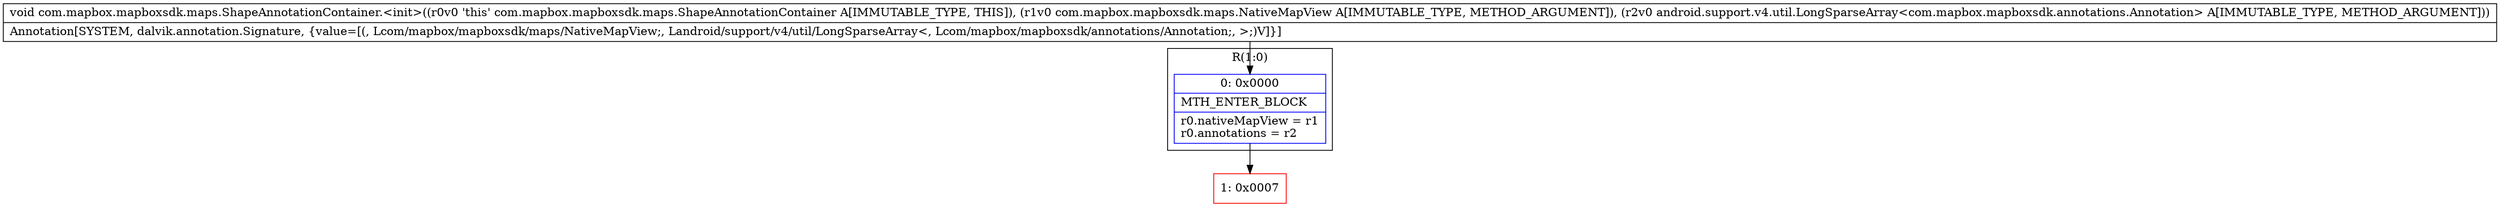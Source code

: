 digraph "CFG forcom.mapbox.mapboxsdk.maps.ShapeAnnotationContainer.\<init\>(Lcom\/mapbox\/mapboxsdk\/maps\/NativeMapView;Landroid\/support\/v4\/util\/LongSparseArray;)V" {
subgraph cluster_Region_1460508856 {
label = "R(1:0)";
node [shape=record,color=blue];
Node_0 [shape=record,label="{0\:\ 0x0000|MTH_ENTER_BLOCK\l|r0.nativeMapView = r1\lr0.annotations = r2\l}"];
}
Node_1 [shape=record,color=red,label="{1\:\ 0x0007}"];
MethodNode[shape=record,label="{void com.mapbox.mapboxsdk.maps.ShapeAnnotationContainer.\<init\>((r0v0 'this' com.mapbox.mapboxsdk.maps.ShapeAnnotationContainer A[IMMUTABLE_TYPE, THIS]), (r1v0 com.mapbox.mapboxsdk.maps.NativeMapView A[IMMUTABLE_TYPE, METHOD_ARGUMENT]), (r2v0 android.support.v4.util.LongSparseArray\<com.mapbox.mapboxsdk.annotations.Annotation\> A[IMMUTABLE_TYPE, METHOD_ARGUMENT]))  | Annotation[SYSTEM, dalvik.annotation.Signature, \{value=[(, Lcom\/mapbox\/mapboxsdk\/maps\/NativeMapView;, Landroid\/support\/v4\/util\/LongSparseArray\<, Lcom\/mapbox\/mapboxsdk\/annotations\/Annotation;, \>;)V]\}]\l}"];
MethodNode -> Node_0;
Node_0 -> Node_1;
}


